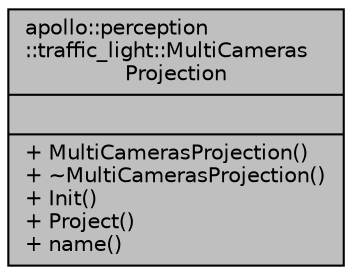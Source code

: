 digraph "apollo::perception::traffic_light::MultiCamerasProjection"
{
  edge [fontname="Helvetica",fontsize="10",labelfontname="Helvetica",labelfontsize="10"];
  node [fontname="Helvetica",fontsize="10",shape=record];
  Node1 [label="{apollo::perception\l::traffic_light::MultiCameras\lProjection\n||+ MultiCamerasProjection()\l+ ~MultiCamerasProjection()\l+ Init()\l+ Project()\l+ name()\l}",height=0.2,width=0.4,color="black", fillcolor="grey75", style="filled" fontcolor="black"];
}
